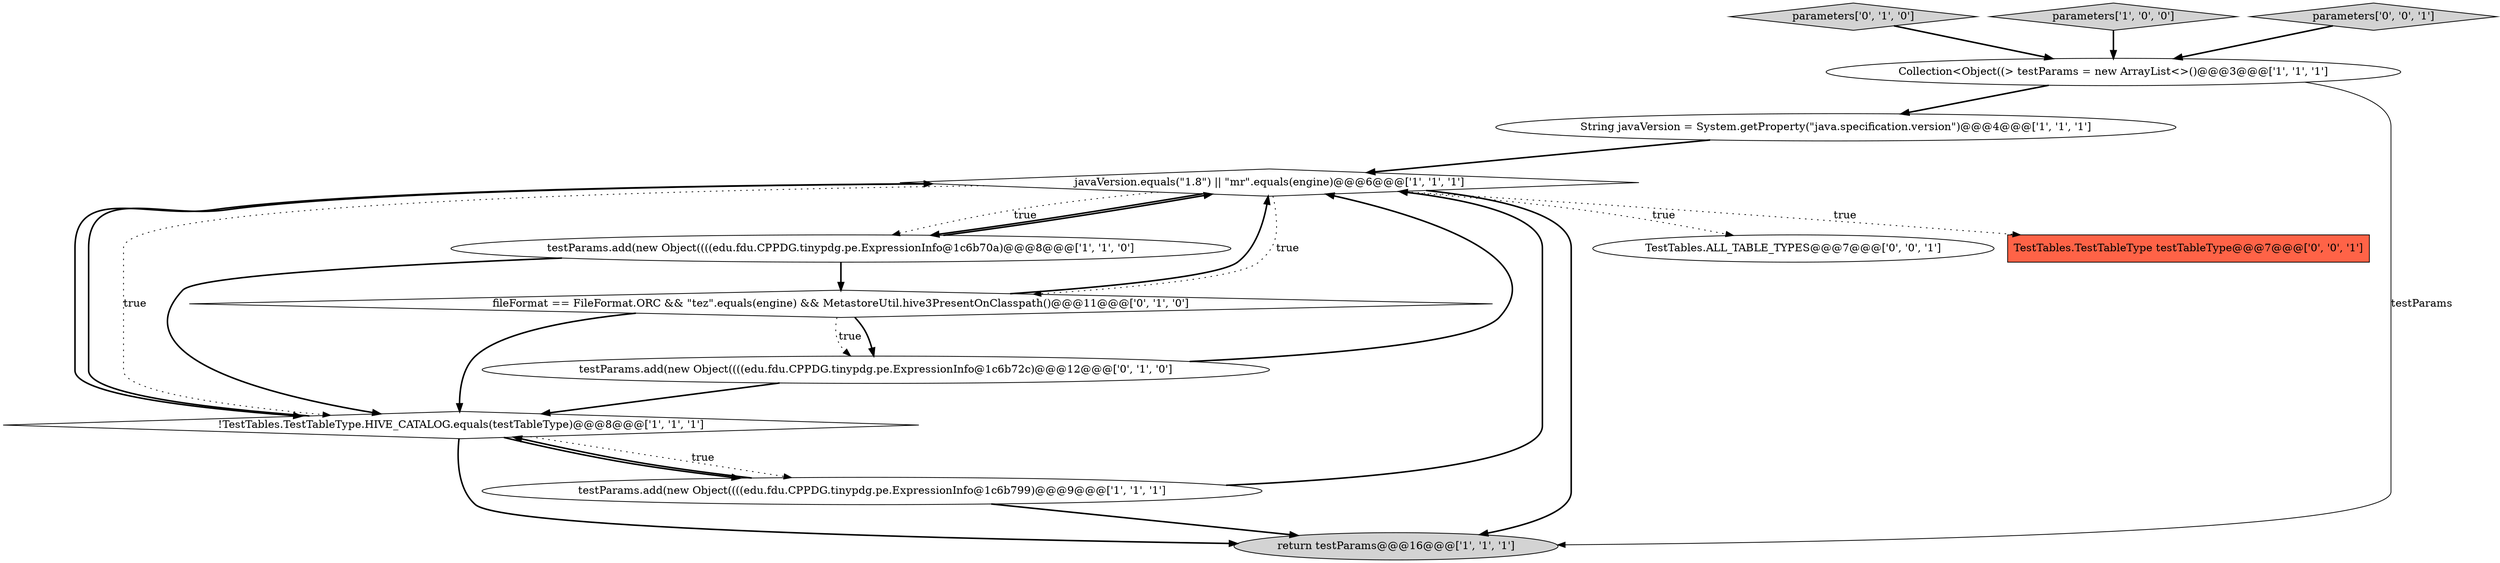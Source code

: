digraph {
9 [style = filled, label = "parameters['0', '1', '0']", fillcolor = lightgray, shape = diamond image = "AAA0AAABBB2BBB"];
10 [style = filled, label = "fileFormat == FileFormat.ORC && \"tez\".equals(engine) && MetastoreUtil.hive3PresentOnClasspath()@@@11@@@['0', '1', '0']", fillcolor = white, shape = diamond image = "AAA1AAABBB2BBB"];
3 [style = filled, label = "return testParams@@@16@@@['1', '1', '1']", fillcolor = lightgray, shape = ellipse image = "AAA0AAABBB1BBB"];
2 [style = filled, label = "!TestTables.TestTableType.HIVE_CATALOG.equals(testTableType)@@@8@@@['1', '1', '1']", fillcolor = white, shape = diamond image = "AAA0AAABBB1BBB"];
13 [style = filled, label = "TestTables.ALL_TABLE_TYPES@@@7@@@['0', '0', '1']", fillcolor = white, shape = ellipse image = "AAA0AAABBB3BBB"];
0 [style = filled, label = "Collection<Object((> testParams = new ArrayList<>()@@@3@@@['1', '1', '1']", fillcolor = white, shape = ellipse image = "AAA0AAABBB1BBB"];
8 [style = filled, label = "testParams.add(new Object((((edu.fdu.CPPDG.tinypdg.pe.ExpressionInfo@1c6b72c)@@@12@@@['0', '1', '0']", fillcolor = white, shape = ellipse image = "AAA1AAABBB2BBB"];
4 [style = filled, label = "testParams.add(new Object((((edu.fdu.CPPDG.tinypdg.pe.ExpressionInfo@1c6b799)@@@9@@@['1', '1', '1']", fillcolor = white, shape = ellipse image = "AAA0AAABBB1BBB"];
7 [style = filled, label = "parameters['1', '0', '0']", fillcolor = lightgray, shape = diamond image = "AAA0AAABBB1BBB"];
12 [style = filled, label = "parameters['0', '0', '1']", fillcolor = lightgray, shape = diamond image = "AAA0AAABBB3BBB"];
5 [style = filled, label = "String javaVersion = System.getProperty(\"java.specification.version\")@@@4@@@['1', '1', '1']", fillcolor = white, shape = ellipse image = "AAA0AAABBB1BBB"];
11 [style = filled, label = "TestTables.TestTableType testTableType@@@7@@@['0', '0', '1']", fillcolor = tomato, shape = box image = "AAA0AAABBB3BBB"];
6 [style = filled, label = "testParams.add(new Object((((edu.fdu.CPPDG.tinypdg.pe.ExpressionInfo@1c6b70a)@@@8@@@['1', '1', '0']", fillcolor = white, shape = ellipse image = "AAA0AAABBB1BBB"];
1 [style = filled, label = "javaVersion.equals(\"1.8\") || \"mr\".equals(engine)@@@6@@@['1', '1', '1']", fillcolor = white, shape = diamond image = "AAA0AAABBB1BBB"];
12->0 [style = bold, label=""];
2->4 [style = dotted, label="true"];
2->4 [style = bold, label=""];
10->2 [style = bold, label=""];
1->11 [style = dotted, label="true"];
5->1 [style = bold, label=""];
10->8 [style = bold, label=""];
9->0 [style = bold, label=""];
1->6 [style = dotted, label="true"];
1->6 [style = bold, label=""];
4->1 [style = bold, label=""];
6->2 [style = bold, label=""];
4->2 [style = bold, label=""];
2->3 [style = bold, label=""];
6->10 [style = bold, label=""];
8->1 [style = bold, label=""];
0->3 [style = solid, label="testParams"];
10->1 [style = bold, label=""];
8->2 [style = bold, label=""];
1->3 [style = bold, label=""];
10->8 [style = dotted, label="true"];
1->13 [style = dotted, label="true"];
7->0 [style = bold, label=""];
2->1 [style = bold, label=""];
1->2 [style = dotted, label="true"];
0->5 [style = bold, label=""];
6->1 [style = bold, label=""];
4->3 [style = bold, label=""];
1->2 [style = bold, label=""];
1->10 [style = dotted, label="true"];
}
